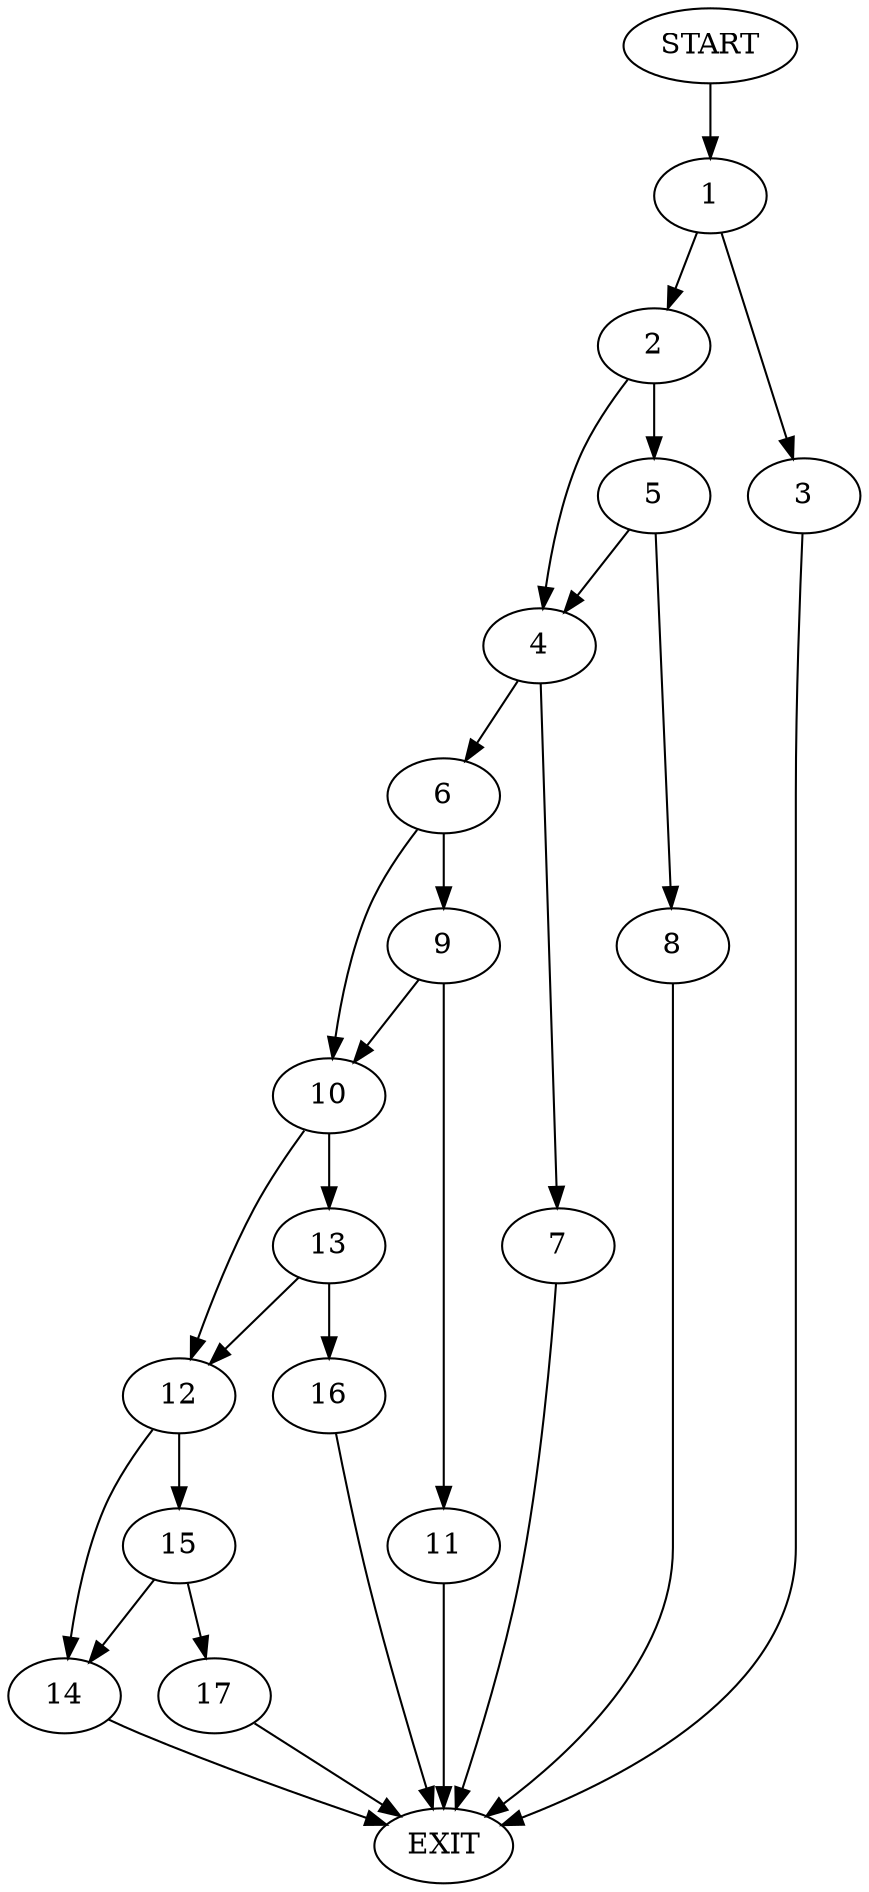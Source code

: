 digraph {
0 [label="START"]
18 [label="EXIT"]
0 -> 1
1 -> 2
1 -> 3
2 -> 4
2 -> 5
3 -> 18
4 -> 6
4 -> 7
5 -> 8
5 -> 4
8 -> 18
7 -> 18
6 -> 9
6 -> 10
9 -> 11
9 -> 10
10 -> 12
10 -> 13
11 -> 18
12 -> 14
12 -> 15
13 -> 12
13 -> 16
16 -> 18
14 -> 18
15 -> 14
15 -> 17
17 -> 18
}
